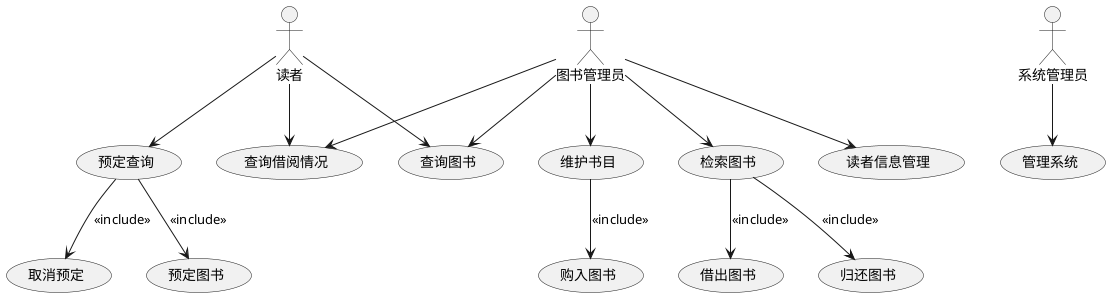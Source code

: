 @startuml
usecase (预定图书)
usecase (取消预定)
usecase (读者信息管理)
usecase (查询图书)
usecase (借出图书)
usecase (归还图书)
usecase (维护书目)
usecase (查询借阅情况)
usecase (购入图书)
usecase (管理系统)

actor :图书管理员:
actor :读者:
actor :系统管理员:

:图书管理员: --> (检索图书)
:图书管理员: --> (读者信息管理)
:图书管理员: --> (维护书目)
:图书管理员: --> (查询图书)
:图书管理员: --> (查询借阅情况)

:读者: --> (查询图书)
:读者: --> (查询借阅情况)
:读者: --> (预定查询)

:系统管理员: --> (管理系统)

(维护书目) --> (购入图书) : <<include>>
(检索图书) --> (借出图书) : <<include>>
(检索图书) --> (归还图书) : <<include>>
(预定查询) --> (预定图书) : <<include>>
(预定查询) --> (取消预定) : <<include>>

@enduml